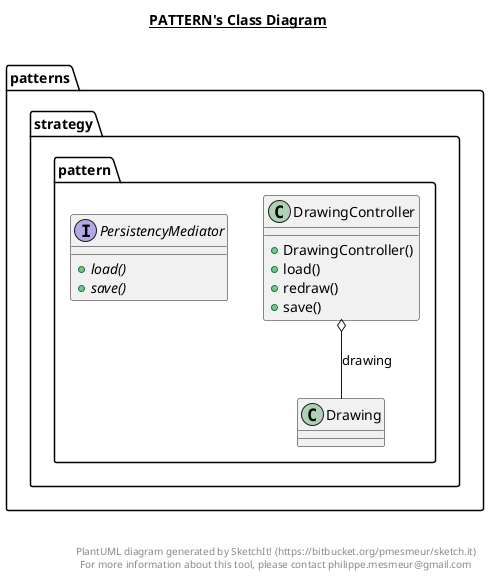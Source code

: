 @startuml

title __PATTERN's Class Diagram__\n

  namespace patterns.strategy.pattern {
    class patterns.strategy.pattern.Drawing {
    }
  }
  

  namespace patterns.strategy.pattern {
    class patterns.strategy.pattern.DrawingController {
        + DrawingController()
        + load()
        + redraw()
        + save()
    }
  }
  

  namespace patterns.strategy.pattern {
    interface patterns.strategy.pattern.PersistencyMediator {
        {abstract} + load()
        {abstract} + save()
    }
  }
  

  patterns.strategy.pattern.DrawingController o-- patterns.strategy.pattern.Drawing : drawing


right footer


PlantUML diagram generated by SketchIt! (https://bitbucket.org/pmesmeur/sketch.it)
For more information about this tool, please contact philippe.mesmeur@gmail.com
endfooter

@enduml
